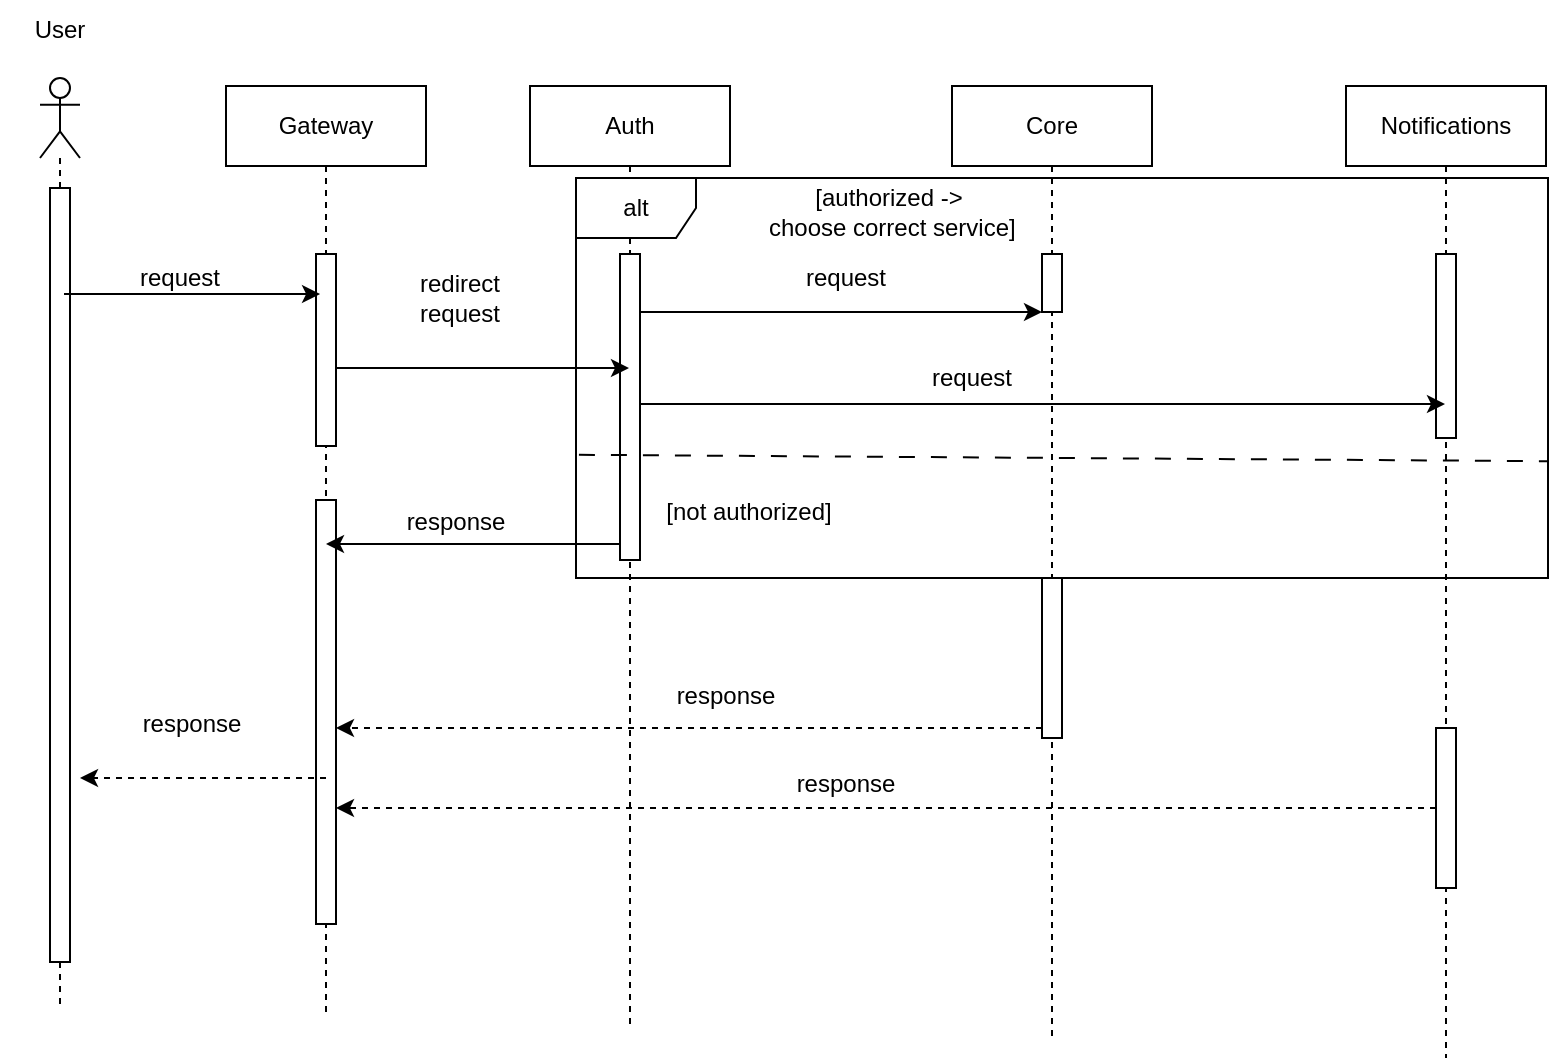 <mxfile version="24.7.17">
  <diagram name="Page-1" id="13e1069c-82ec-6db2-03f1-153e76fe0fe0">
    <mxGraphModel dx="1313" dy="547" grid="0" gridSize="10" guides="1" tooltips="1" connect="1" arrows="1" fold="1" page="0" pageScale="1" pageWidth="1100" pageHeight="850" background="none" math="0" shadow="0">
      <root>
        <mxCell id="0" />
        <mxCell id="1" parent="0" />
        <mxCell id="zS8HUYwLylmVyaqeoZuQ-3" value="Gateway" style="shape=umlLifeline;perimeter=lifelinePerimeter;whiteSpace=wrap;html=1;container=1;dropTarget=0;collapsible=0;recursiveResize=0;outlineConnect=0;portConstraint=eastwest;newEdgeStyle={&quot;curved&quot;:0,&quot;rounded&quot;:0};" vertex="1" parent="1">
          <mxGeometry x="-265" y="140" width="100" height="465" as="geometry" />
        </mxCell>
        <mxCell id="zS8HUYwLylmVyaqeoZuQ-4" value="" style="html=1;points=[[0,0,0,0,5],[0,1,0,0,-5],[1,0,0,0,5],[1,1,0,0,-5]];perimeter=orthogonalPerimeter;outlineConnect=0;targetShapes=umlLifeline;portConstraint=eastwest;newEdgeStyle={&quot;curved&quot;:0,&quot;rounded&quot;:0};" vertex="1" parent="zS8HUYwLylmVyaqeoZuQ-3">
          <mxGeometry x="45" y="84" width="10" height="96" as="geometry" />
        </mxCell>
        <mxCell id="zS8HUYwLylmVyaqeoZuQ-5" value="" style="html=1;points=[[0,0,0,0,5],[0,1,0,0,-5],[1,0,0,0,5],[1,1,0,0,-5]];perimeter=orthogonalPerimeter;outlineConnect=0;targetShapes=umlLifeline;portConstraint=eastwest;newEdgeStyle={&quot;curved&quot;:0,&quot;rounded&quot;:0};" vertex="1" parent="zS8HUYwLylmVyaqeoZuQ-3">
          <mxGeometry x="45" y="207" width="10" height="212" as="geometry" />
        </mxCell>
        <mxCell id="zS8HUYwLylmVyaqeoZuQ-10" value="" style="shape=umlLifeline;perimeter=lifelinePerimeter;whiteSpace=wrap;html=1;container=1;dropTarget=0;collapsible=0;recursiveResize=0;outlineConnect=0;portConstraint=eastwest;newEdgeStyle={&quot;curved&quot;:0,&quot;rounded&quot;:0};participant=umlActor;" vertex="1" parent="1">
          <mxGeometry x="-358" y="136" width="20" height="466" as="geometry" />
        </mxCell>
        <mxCell id="zS8HUYwLylmVyaqeoZuQ-11" value="" style="html=1;points=[[0,0,0,0,5],[0,1,0,0,-5],[1,0,0,0,5],[1,1,0,0,-5]];perimeter=orthogonalPerimeter;outlineConnect=0;targetShapes=umlLifeline;portConstraint=eastwest;newEdgeStyle={&quot;curved&quot;:0,&quot;rounded&quot;:0};" vertex="1" parent="zS8HUYwLylmVyaqeoZuQ-10">
          <mxGeometry x="5" y="55" width="10" height="387" as="geometry" />
        </mxCell>
        <mxCell id="zS8HUYwLylmVyaqeoZuQ-12" value="Auth" style="shape=umlLifeline;perimeter=lifelinePerimeter;whiteSpace=wrap;html=1;container=1;dropTarget=0;collapsible=0;recursiveResize=0;outlineConnect=0;portConstraint=eastwest;newEdgeStyle={&quot;curved&quot;:0,&quot;rounded&quot;:0};" vertex="1" parent="1">
          <mxGeometry x="-113" y="140" width="100" height="472" as="geometry" />
        </mxCell>
        <mxCell id="zS8HUYwLylmVyaqeoZuQ-13" value="" style="html=1;points=[[0,0,0,0,5],[0,1,0,0,-5],[1,0,0,0,5],[1,1,0,0,-5]];perimeter=orthogonalPerimeter;outlineConnect=0;targetShapes=umlLifeline;portConstraint=eastwest;newEdgeStyle={&quot;curved&quot;:0,&quot;rounded&quot;:0};" vertex="1" parent="zS8HUYwLylmVyaqeoZuQ-12">
          <mxGeometry x="45" y="84" width="10" height="153" as="geometry" />
        </mxCell>
        <mxCell id="zS8HUYwLylmVyaqeoZuQ-17" value="Core" style="shape=umlLifeline;perimeter=lifelinePerimeter;whiteSpace=wrap;html=1;container=1;dropTarget=0;collapsible=0;recursiveResize=0;outlineConnect=0;portConstraint=eastwest;newEdgeStyle={&quot;curved&quot;:0,&quot;rounded&quot;:0};" vertex="1" parent="1">
          <mxGeometry x="98" y="140" width="100" height="476" as="geometry" />
        </mxCell>
        <mxCell id="zS8HUYwLylmVyaqeoZuQ-18" value="" style="html=1;points=[[0,0,0,0,5],[0,1,0,0,-5],[1,0,0,0,5],[1,1,0,0,-5]];perimeter=orthogonalPerimeter;outlineConnect=0;targetShapes=umlLifeline;portConstraint=eastwest;newEdgeStyle={&quot;curved&quot;:0,&quot;rounded&quot;:0};" vertex="1" parent="zS8HUYwLylmVyaqeoZuQ-17">
          <mxGeometry x="45" y="84" width="10" height="29" as="geometry" />
        </mxCell>
        <mxCell id="zS8HUYwLylmVyaqeoZuQ-19" value="" style="html=1;points=[[0,0,0,0,5],[0,1,0,0,-5],[1,0,0,0,5],[1,1,0,0,-5]];perimeter=orthogonalPerimeter;outlineConnect=0;targetShapes=umlLifeline;portConstraint=eastwest;newEdgeStyle={&quot;curved&quot;:0,&quot;rounded&quot;:0};" vertex="1" parent="zS8HUYwLylmVyaqeoZuQ-17">
          <mxGeometry x="45" y="246" width="10" height="80" as="geometry" />
        </mxCell>
        <mxCell id="zS8HUYwLylmVyaqeoZuQ-22" value="Notifications" style="shape=umlLifeline;perimeter=lifelinePerimeter;whiteSpace=wrap;html=1;container=1;dropTarget=0;collapsible=0;recursiveResize=0;outlineConnect=0;portConstraint=eastwest;newEdgeStyle={&quot;curved&quot;:0,&quot;rounded&quot;:0};" vertex="1" parent="1">
          <mxGeometry x="295" y="140" width="100" height="486" as="geometry" />
        </mxCell>
        <mxCell id="zS8HUYwLylmVyaqeoZuQ-23" value="" style="html=1;points=[[0,0,0,0,5],[0,1,0,0,-5],[1,0,0,0,5],[1,1,0,0,-5]];perimeter=orthogonalPerimeter;outlineConnect=0;targetShapes=umlLifeline;portConstraint=eastwest;newEdgeStyle={&quot;curved&quot;:0,&quot;rounded&quot;:0};" vertex="1" parent="zS8HUYwLylmVyaqeoZuQ-22">
          <mxGeometry x="45" y="84" width="10" height="92" as="geometry" />
        </mxCell>
        <mxCell id="zS8HUYwLylmVyaqeoZuQ-24" value="" style="html=1;points=[[0,0,0,0,5],[0,1,0,0,-5],[1,0,0,0,5],[1,1,0,0,-5]];perimeter=orthogonalPerimeter;outlineConnect=0;targetShapes=umlLifeline;portConstraint=eastwest;newEdgeStyle={&quot;curved&quot;:0,&quot;rounded&quot;:0};" vertex="1" parent="zS8HUYwLylmVyaqeoZuQ-22">
          <mxGeometry x="45" y="321" width="10" height="80" as="geometry" />
        </mxCell>
        <mxCell id="zS8HUYwLylmVyaqeoZuQ-27" value="" style="endArrow=classic;html=1;rounded=0;" edge="1" parent="1">
          <mxGeometry width="50" height="50" relative="1" as="geometry">
            <mxPoint x="-345.996" y="244" as="sourcePoint" />
            <mxPoint x="-217.97" y="244" as="targetPoint" />
          </mxGeometry>
        </mxCell>
        <mxCell id="zS8HUYwLylmVyaqeoZuQ-28" value="" style="endArrow=classic;html=1;rounded=0;" edge="1" parent="1" source="zS8HUYwLylmVyaqeoZuQ-4" target="zS8HUYwLylmVyaqeoZuQ-12">
          <mxGeometry width="50" height="50" relative="1" as="geometry">
            <mxPoint x="-225" y="370" as="sourcePoint" />
            <mxPoint x="-175" y="320" as="targetPoint" />
            <Array as="points">
              <mxPoint x="-141" y="281" />
            </Array>
          </mxGeometry>
        </mxCell>
        <mxCell id="zS8HUYwLylmVyaqeoZuQ-29" value="" style="endArrow=classic;html=1;rounded=0;" edge="1" parent="1" source="zS8HUYwLylmVyaqeoZuQ-13" target="zS8HUYwLylmVyaqeoZuQ-18">
          <mxGeometry width="50" height="50" relative="1" as="geometry">
            <mxPoint x="-54" y="242" as="sourcePoint" />
            <mxPoint x="16" y="365" as="targetPoint" />
          </mxGeometry>
        </mxCell>
        <mxCell id="zS8HUYwLylmVyaqeoZuQ-31" value="" style="endArrow=classic;html=1;rounded=0;" edge="1" parent="1" target="zS8HUYwLylmVyaqeoZuQ-22">
          <mxGeometry width="50" height="50" relative="1" as="geometry">
            <mxPoint x="-58" y="299" as="sourcePoint" />
            <mxPoint x="16" y="365" as="targetPoint" />
          </mxGeometry>
        </mxCell>
        <mxCell id="zS8HUYwLylmVyaqeoZuQ-32" value="" style="endArrow=classic;html=1;rounded=0;exitX=0;exitY=1;exitDx=0;exitDy=-5;exitPerimeter=0;dashed=1;" edge="1" parent="1" source="zS8HUYwLylmVyaqeoZuQ-19" target="zS8HUYwLylmVyaqeoZuQ-5">
          <mxGeometry width="50" height="50" relative="1" as="geometry">
            <mxPoint x="-34" y="415" as="sourcePoint" />
            <mxPoint x="16" y="365" as="targetPoint" />
          </mxGeometry>
        </mxCell>
        <mxCell id="zS8HUYwLylmVyaqeoZuQ-33" value="" style="endArrow=classic;html=1;rounded=0;dashed=1;" edge="1" parent="1" source="zS8HUYwLylmVyaqeoZuQ-24" target="zS8HUYwLylmVyaqeoZuQ-5">
          <mxGeometry width="50" height="50" relative="1" as="geometry">
            <mxPoint x="-34" y="415" as="sourcePoint" />
            <mxPoint x="16" y="365" as="targetPoint" />
          </mxGeometry>
        </mxCell>
        <mxCell id="zS8HUYwLylmVyaqeoZuQ-34" value="request" style="text;html=1;align=center;verticalAlign=middle;whiteSpace=wrap;rounded=0;" vertex="1" parent="1">
          <mxGeometry x="-318" y="221" width="60" height="30" as="geometry" />
        </mxCell>
        <mxCell id="zS8HUYwLylmVyaqeoZuQ-36" value="alt" style="shape=umlFrame;whiteSpace=wrap;html=1;pointerEvents=0;" vertex="1" parent="1">
          <mxGeometry x="-90" y="186" width="486" height="200" as="geometry" />
        </mxCell>
        <mxCell id="zS8HUYwLylmVyaqeoZuQ-37" value="[authorized -&amp;gt;&lt;div&gt;&amp;nbsp;choose correct service]&lt;/div&gt;" style="text;html=1;align=center;verticalAlign=middle;resizable=0;points=[];autosize=1;strokeColor=none;fillColor=none;" vertex="1" parent="1">
          <mxGeometry x="-7" y="182" width="145" height="41" as="geometry" />
        </mxCell>
        <mxCell id="zS8HUYwLylmVyaqeoZuQ-38" value="redirect request" style="text;html=1;align=center;verticalAlign=middle;whiteSpace=wrap;rounded=0;" vertex="1" parent="1">
          <mxGeometry x="-178" y="231" width="60" height="30" as="geometry" />
        </mxCell>
        <mxCell id="zS8HUYwLylmVyaqeoZuQ-39" value="" style="endArrow=classic;html=1;rounded=0;dashed=1;" edge="1" parent="1">
          <mxGeometry width="50" height="50" relative="1" as="geometry">
            <mxPoint x="-215" y="486" as="sourcePoint" />
            <mxPoint x="-338" y="486" as="targetPoint" />
          </mxGeometry>
        </mxCell>
        <mxCell id="zS8HUYwLylmVyaqeoZuQ-40" value="response" style="text;html=1;align=center;verticalAlign=middle;whiteSpace=wrap;rounded=0;" vertex="1" parent="1">
          <mxGeometry x="-312" y="444" width="60" height="30" as="geometry" />
        </mxCell>
        <mxCell id="zS8HUYwLylmVyaqeoZuQ-41" value="User" style="text;html=1;align=center;verticalAlign=middle;whiteSpace=wrap;rounded=0;" vertex="1" parent="1">
          <mxGeometry x="-378" y="97" width="60" height="30" as="geometry" />
        </mxCell>
        <mxCell id="zS8HUYwLylmVyaqeoZuQ-42" value="[not authorized]" style="text;html=1;align=center;verticalAlign=middle;resizable=0;points=[];autosize=1;strokeColor=none;fillColor=none;" vertex="1" parent="1">
          <mxGeometry x="-55" y="340" width="101" height="26" as="geometry" />
        </mxCell>
        <mxCell id="zS8HUYwLylmVyaqeoZuQ-43" value="" style="endArrow=classic;html=1;rounded=0;" edge="1" parent="1" source="zS8HUYwLylmVyaqeoZuQ-13" target="zS8HUYwLylmVyaqeoZuQ-3">
          <mxGeometry width="50" height="50" relative="1" as="geometry">
            <mxPoint x="26" y="305" as="sourcePoint" />
            <mxPoint x="76" y="255" as="targetPoint" />
            <Array as="points">
              <mxPoint x="-136" y="369" />
            </Array>
          </mxGeometry>
        </mxCell>
        <mxCell id="zS8HUYwLylmVyaqeoZuQ-44" value="" style="endArrow=none;dashed=1;html=1;strokeWidth=1;rounded=0;exitX=0.003;exitY=0.692;exitDx=0;exitDy=0;exitPerimeter=0;entryX=1.001;entryY=0.708;entryDx=0;entryDy=0;entryPerimeter=0;dashPattern=8 8;" edge="1" parent="1" source="zS8HUYwLylmVyaqeoZuQ-36" target="zS8HUYwLylmVyaqeoZuQ-36">
          <mxGeometry width="50" height="50" relative="1" as="geometry">
            <mxPoint x="26" y="305" as="sourcePoint" />
            <mxPoint x="76" y="255" as="targetPoint" />
          </mxGeometry>
        </mxCell>
        <mxCell id="zS8HUYwLylmVyaqeoZuQ-45" value="request" style="text;html=1;align=center;verticalAlign=middle;whiteSpace=wrap;rounded=0;" vertex="1" parent="1">
          <mxGeometry x="15" y="221" width="60" height="30" as="geometry" />
        </mxCell>
        <mxCell id="zS8HUYwLylmVyaqeoZuQ-47" value="request" style="text;html=1;align=center;verticalAlign=middle;whiteSpace=wrap;rounded=0;" vertex="1" parent="1">
          <mxGeometry x="78" y="271" width="60" height="30" as="geometry" />
        </mxCell>
        <mxCell id="zS8HUYwLylmVyaqeoZuQ-48" value="response" style="text;html=1;align=center;verticalAlign=middle;whiteSpace=wrap;rounded=0;" vertex="1" parent="1">
          <mxGeometry x="-180" y="343" width="60" height="30" as="geometry" />
        </mxCell>
        <mxCell id="zS8HUYwLylmVyaqeoZuQ-49" value="response" style="text;html=1;align=center;verticalAlign=middle;whiteSpace=wrap;rounded=0;" vertex="1" parent="1">
          <mxGeometry x="-45" y="430" width="60" height="30" as="geometry" />
        </mxCell>
        <mxCell id="zS8HUYwLylmVyaqeoZuQ-50" value="response" style="text;html=1;align=center;verticalAlign=middle;whiteSpace=wrap;rounded=0;" vertex="1" parent="1">
          <mxGeometry x="15" y="474" width="60" height="30" as="geometry" />
        </mxCell>
      </root>
    </mxGraphModel>
  </diagram>
</mxfile>
